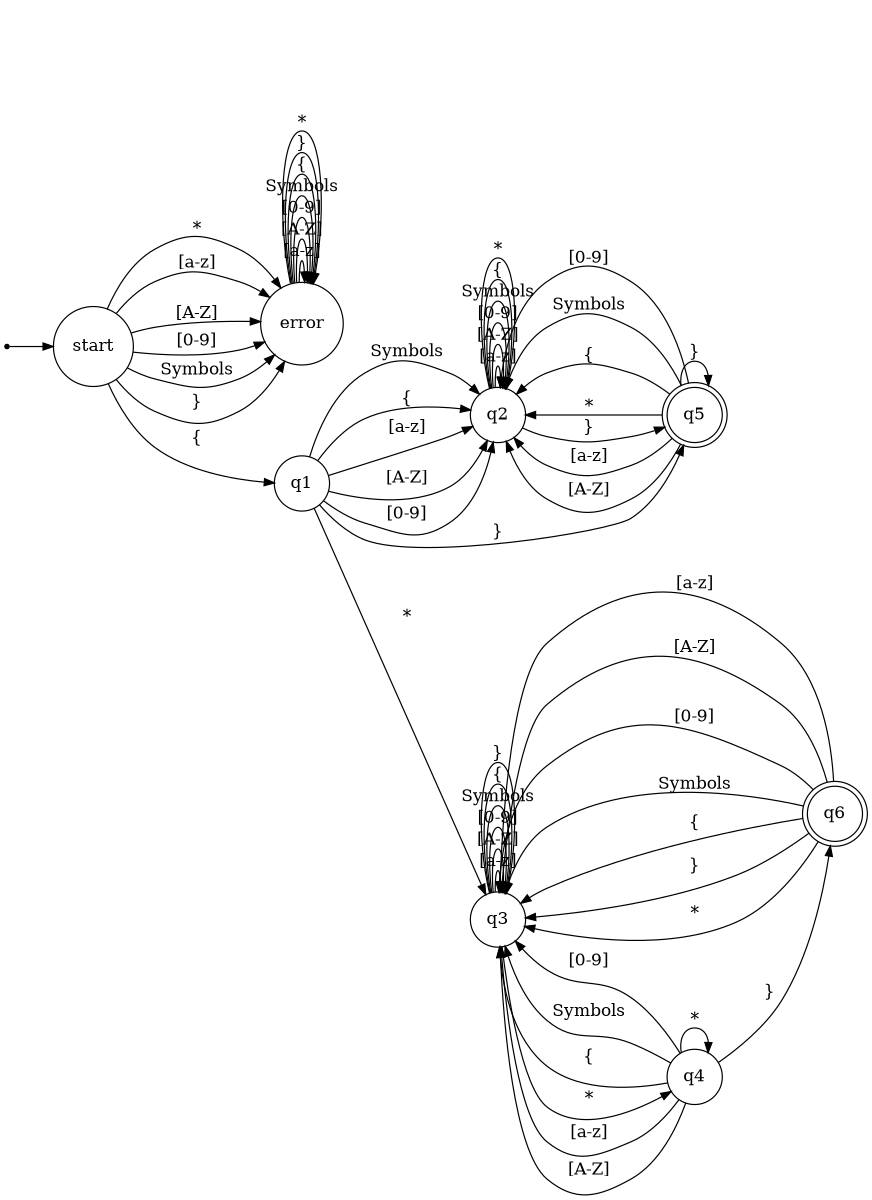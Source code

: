 digraph {
	ranksep=0.5 size="8, 8"
	rankdir=LR
	Initial [label="" fontsize=14.0 shape=point]
	error [fontsize=14.0 shape=circle]
	q1 [fontsize=14.0 shape=circle]
	q2 [fontsize=14.0 shape=circle]
	q3 [fontsize=14.0 shape=circle]
	q4 [fontsize=14.0 shape=circle]
	q5 [fontsize=14.0 shape=doublecircle]
	q6 [fontsize=14.0 shape=doublecircle]
	start [fontsize=14.0 shape=circle]
	Initial -> start [arrowsize=0.85]
	start -> error [label=" [a-z] " arrowsize=0.85 fontsize=14.0]
	start -> error [label=" [A-Z] " arrowsize=0.85 fontsize=14.0]
	start -> error [label=" [0-9] " arrowsize=0.85 fontsize=14.0]
	start -> error [label=" Symbols " arrowsize=0.85 fontsize=14.0]
	start -> q1 [label=" { " arrowsize=0.85 fontsize=14.0]
	start -> error [label=" } " arrowsize=0.85 fontsize=14.0]
	start -> error [label=" * " arrowsize=0.85 fontsize=14.0]
	q1 -> q2 [label=" [a-z] " arrowsize=0.85 fontsize=14.0]
	q1 -> q2 [label=" [A-Z] " arrowsize=0.85 fontsize=14.0]
	q1 -> q2 [label=" [0-9] " arrowsize=0.85 fontsize=14.0]
	q1 -> q2 [label=" Symbols " arrowsize=0.85 fontsize=14.0]
	q1 -> q2 [label=" { " arrowsize=0.85 fontsize=14.0]
	q1 -> q5 [label=" } " arrowsize=0.85 fontsize=14.0]
	q1 -> q3 [label=" * " arrowsize=0.85 fontsize=14.0]
	q2 -> q2 [label=" [a-z] " arrowsize=0.85 fontsize=14.0]
	q2 -> q2 [label=" [A-Z] " arrowsize=0.85 fontsize=14.0]
	q2 -> q2 [label=" [0-9] " arrowsize=0.85 fontsize=14.0]
	q2 -> q2 [label=" Symbols " arrowsize=0.85 fontsize=14.0]
	q2 -> q2 [label=" { " arrowsize=0.85 fontsize=14.0]
	q2 -> q5 [label=" } " arrowsize=0.85 fontsize=14.0]
	q2 -> q2 [label=" * " arrowsize=0.85 fontsize=14.0]
	q3 -> q3 [label=" [a-z] " arrowsize=0.85 fontsize=14.0]
	q3 -> q3 [label=" [A-Z] " arrowsize=0.85 fontsize=14.0]
	q3 -> q3 [label=" [0-9] " arrowsize=0.85 fontsize=14.0]
	q3 -> q3 [label=" Symbols " arrowsize=0.85 fontsize=14.0]
	q3 -> q3 [label=" { " arrowsize=0.85 fontsize=14.0]
	q3 -> q3 [label=" } " arrowsize=0.85 fontsize=14.0]
	q3 -> q4 [label=" * " arrowsize=0.85 fontsize=14.0]
	q4 -> q3 [label=" [a-z] " arrowsize=0.85 fontsize=14.0]
	q4 -> q3 [label=" [A-Z] " arrowsize=0.85 fontsize=14.0]
	q4 -> q3 [label=" [0-9] " arrowsize=0.85 fontsize=14.0]
	q4 -> q3 [label=" Symbols " arrowsize=0.85 fontsize=14.0]
	q4 -> q3 [label=" { " arrowsize=0.85 fontsize=14.0]
	q4 -> q6 [label=" } " arrowsize=0.85 fontsize=14.0]
	q4 -> q4 [label=" * " arrowsize=0.85 fontsize=14.0]
	q5 -> q2 [label=" [a-z] " arrowsize=0.85 fontsize=14.0]
	q5 -> q2 [label=" [A-Z] " arrowsize=0.85 fontsize=14.0]
	q5 -> q2 [label=" [0-9] " arrowsize=0.85 fontsize=14.0]
	q5 -> q2 [label=" Symbols " arrowsize=0.85 fontsize=14.0]
	q5 -> q2 [label=" { " arrowsize=0.85 fontsize=14.0]
	q5 -> q5 [label=" } " arrowsize=0.85 fontsize=14.0]
	q5 -> q2 [label=" * " arrowsize=0.85 fontsize=14.0]
	q6 -> q3 [label=" [a-z] " arrowsize=0.85 fontsize=14.0]
	q6 -> q3 [label=" [A-Z] " arrowsize=0.85 fontsize=14.0]
	q6 -> q3 [label=" [0-9] " arrowsize=0.85 fontsize=14.0]
	q6 -> q3 [label=" Symbols " arrowsize=0.85 fontsize=14.0]
	q6 -> q3 [label=" { " arrowsize=0.85 fontsize=14.0]
	q6 -> q3 [label=" } " arrowsize=0.85 fontsize=14.0]
	q6 -> q3 [label=" * " arrowsize=0.85 fontsize=14.0]
	error -> error [label=" [a-z] " arrowsize=0.85 fontsize=14.0]
	error -> error [label=" [A-Z] " arrowsize=0.85 fontsize=14.0]
	error -> error [label=" [0-9] " arrowsize=0.85 fontsize=14.0]
	error -> error [label=" Symbols " arrowsize=0.85 fontsize=14.0]
	error -> error [label=" { " arrowsize=0.85 fontsize=14.0]
	error -> error [label=" } " arrowsize=0.85 fontsize=14.0]
	error -> error [label=" * " arrowsize=0.85 fontsize=14.0]
}

